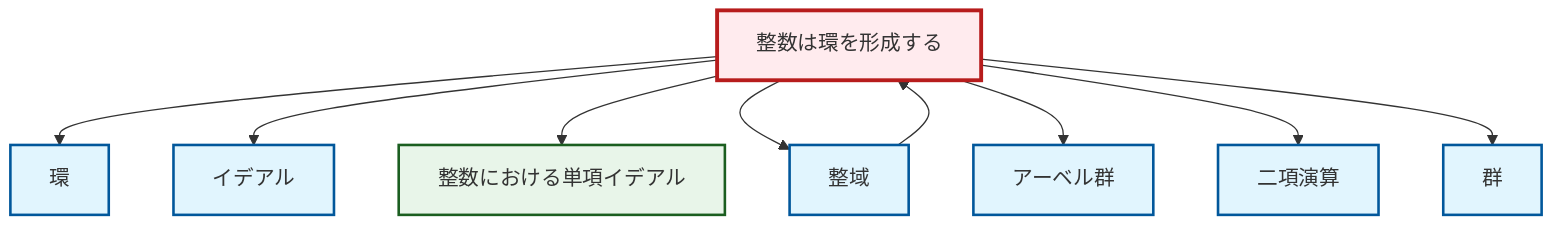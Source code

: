 graph TD
    classDef definition fill:#e1f5fe,stroke:#01579b,stroke-width:2px
    classDef theorem fill:#f3e5f5,stroke:#4a148c,stroke-width:2px
    classDef axiom fill:#fff3e0,stroke:#e65100,stroke-width:2px
    classDef example fill:#e8f5e9,stroke:#1b5e20,stroke-width:2px
    classDef current fill:#ffebee,stroke:#b71c1c,stroke-width:3px
    def-ring["環"]:::definition
    ex-integers-ring["整数は環を形成する"]:::example
    def-binary-operation["二項演算"]:::definition
    def-abelian-group["アーベル群"]:::definition
    def-group["群"]:::definition
    def-ideal["イデアル"]:::definition
    def-integral-domain["整域"]:::definition
    ex-principal-ideal["整数における単項イデアル"]:::example
    ex-integers-ring --> def-ring
    ex-integers-ring --> def-ideal
    def-integral-domain --> ex-integers-ring
    ex-integers-ring --> ex-principal-ideal
    ex-integers-ring --> def-integral-domain
    ex-integers-ring --> def-abelian-group
    ex-integers-ring --> def-binary-operation
    ex-integers-ring --> def-group
    class ex-integers-ring current